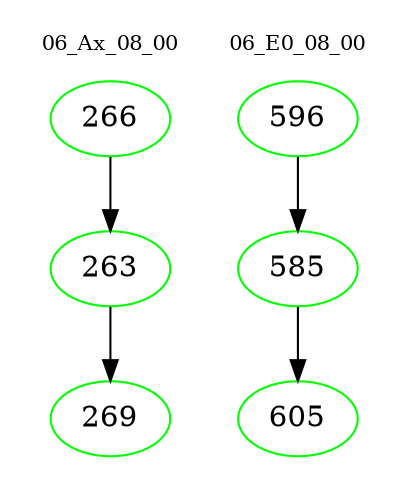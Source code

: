 digraph{
subgraph cluster_0 {
color = white
label = "06_Ax_08_00";
fontsize=10;
T0_266 [label="266", color="green"]
T0_266 -> T0_263 [color="black"]
T0_263 [label="263", color="green"]
T0_263 -> T0_269 [color="black"]
T0_269 [label="269", color="green"]
}
subgraph cluster_1 {
color = white
label = "06_E0_08_00";
fontsize=10;
T1_596 [label="596", color="green"]
T1_596 -> T1_585 [color="black"]
T1_585 [label="585", color="green"]
T1_585 -> T1_605 [color="black"]
T1_605 [label="605", color="green"]
}
}
